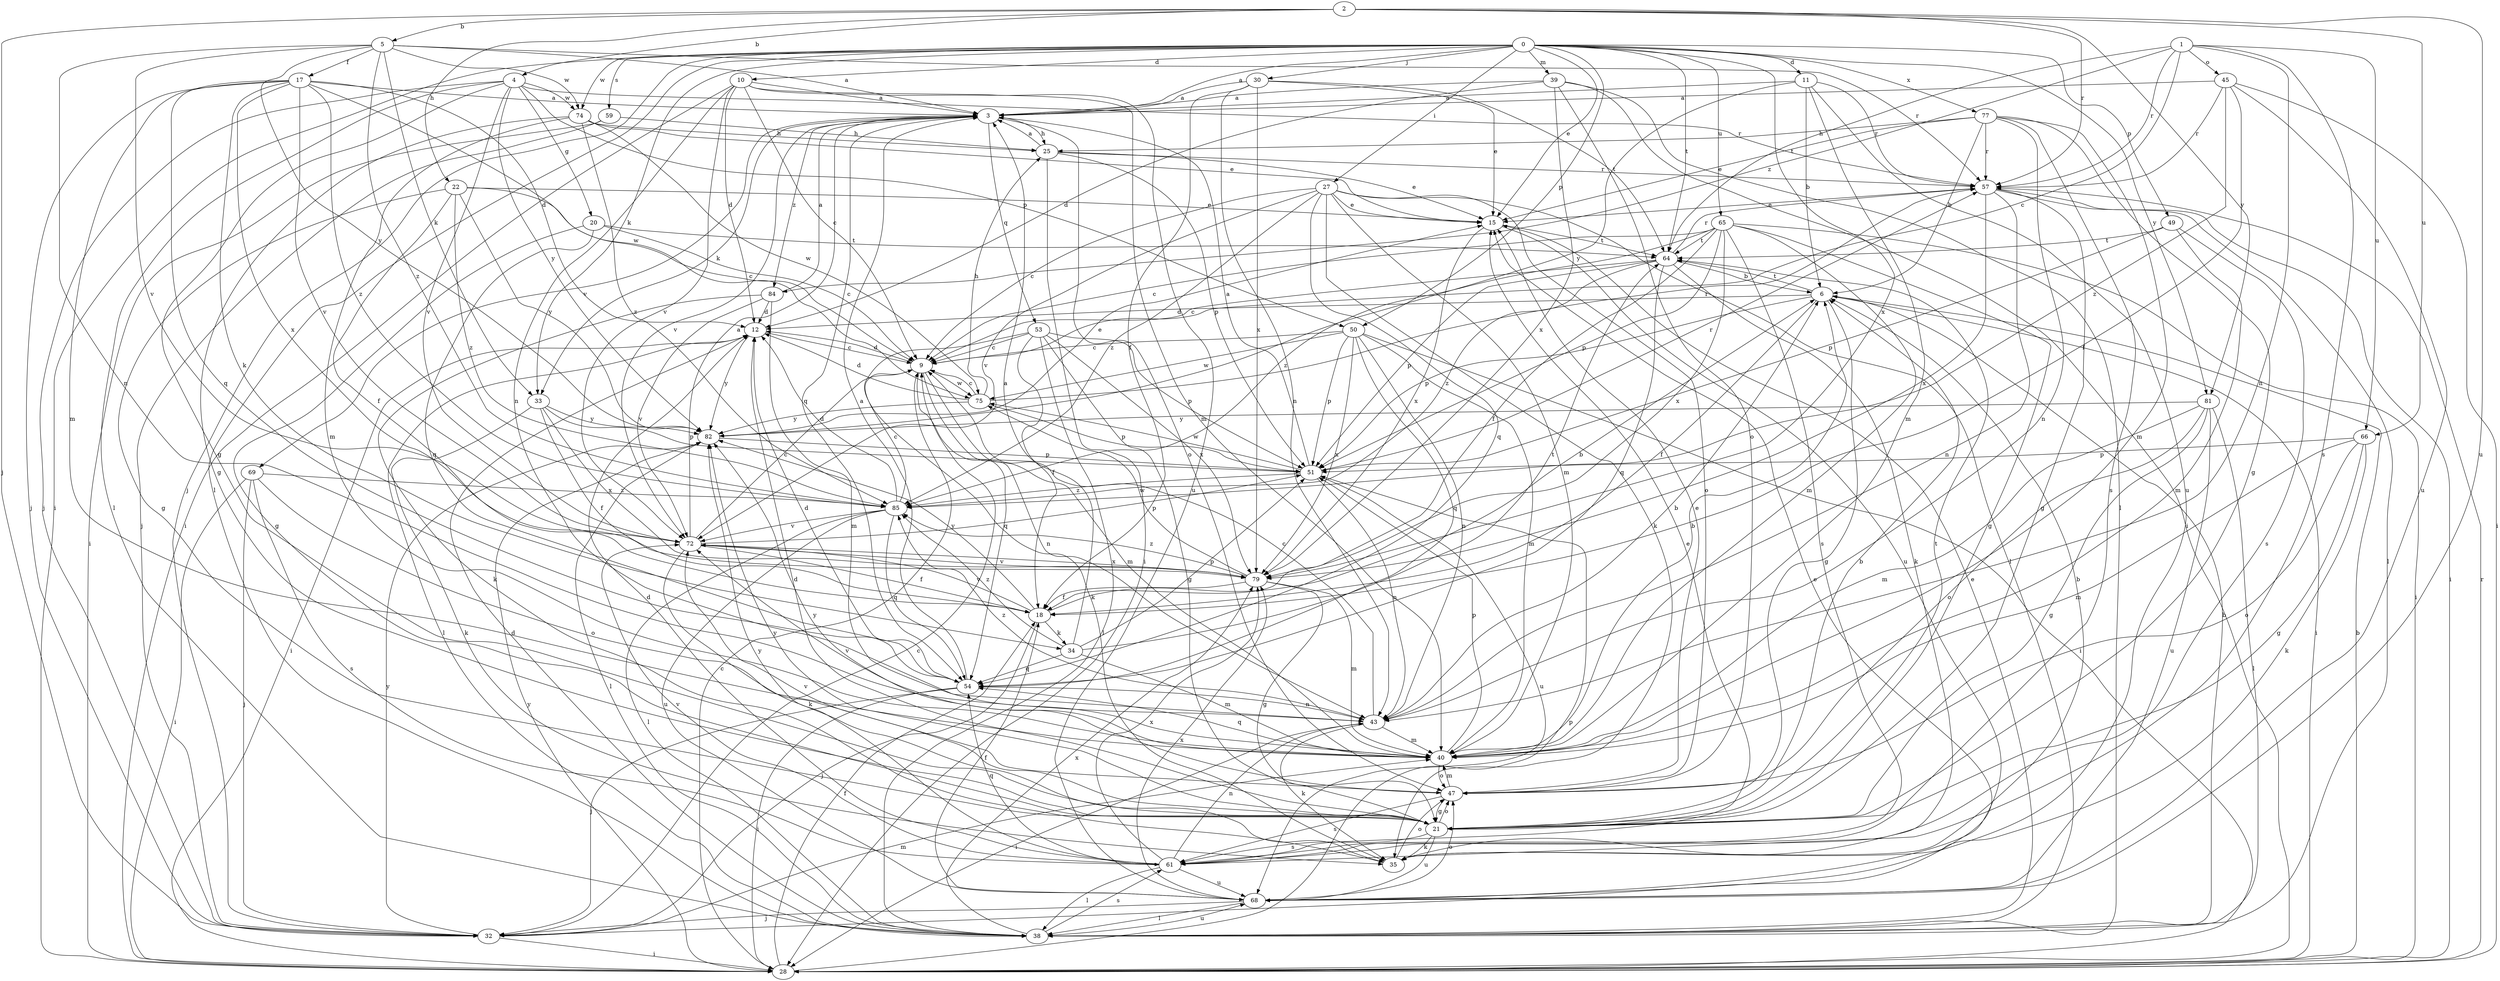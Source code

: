 strict digraph  {
0;
1;
2;
3;
4;
5;
6;
9;
10;
11;
12;
15;
17;
18;
20;
21;
22;
25;
27;
28;
30;
32;
33;
34;
35;
38;
39;
40;
43;
45;
47;
49;
50;
51;
53;
54;
57;
59;
61;
64;
65;
66;
68;
69;
72;
74;
75;
77;
79;
81;
82;
84;
85;
0 -> 3  [label=a];
0 -> 10  [label=d];
0 -> 11  [label=d];
0 -> 15  [label=e];
0 -> 27  [label=i];
0 -> 28  [label=i];
0 -> 30  [label=j];
0 -> 32  [label=j];
0 -> 33  [label=k];
0 -> 38  [label=l];
0 -> 39  [label=m];
0 -> 49  [label=p];
0 -> 50  [label=p];
0 -> 59  [label=s];
0 -> 64  [label=t];
0 -> 65  [label=u];
0 -> 74  [label=w];
0 -> 77  [label=x];
0 -> 79  [label=x];
0 -> 81  [label=y];
1 -> 9  [label=c];
1 -> 43  [label=n];
1 -> 45  [label=o];
1 -> 57  [label=r];
1 -> 61  [label=s];
1 -> 64  [label=t];
1 -> 66  [label=u];
1 -> 84  [label=z];
2 -> 4  [label=b];
2 -> 5  [label=b];
2 -> 22  [label=h];
2 -> 32  [label=j];
2 -> 57  [label=r];
2 -> 66  [label=u];
2 -> 68  [label=u];
2 -> 81  [label=y];
3 -> 25  [label=h];
3 -> 33  [label=k];
3 -> 47  [label=o];
3 -> 53  [label=q];
3 -> 54  [label=q];
3 -> 69  [label=v];
3 -> 72  [label=v];
3 -> 84  [label=z];
4 -> 20  [label=g];
4 -> 21  [label=g];
4 -> 32  [label=j];
4 -> 38  [label=l];
4 -> 50  [label=p];
4 -> 57  [label=r];
4 -> 72  [label=v];
4 -> 74  [label=w];
4 -> 82  [label=y];
5 -> 3  [label=a];
5 -> 17  [label=f];
5 -> 33  [label=k];
5 -> 43  [label=n];
5 -> 57  [label=r];
5 -> 72  [label=v];
5 -> 74  [label=w];
5 -> 82  [label=y];
5 -> 85  [label=z];
6 -> 12  [label=d];
6 -> 18  [label=f];
6 -> 21  [label=g];
6 -> 28  [label=i];
6 -> 51  [label=p];
6 -> 64  [label=t];
9 -> 12  [label=d];
9 -> 40  [label=m];
9 -> 43  [label=n];
9 -> 54  [label=q];
9 -> 75  [label=w];
10 -> 3  [label=a];
10 -> 9  [label=c];
10 -> 12  [label=d];
10 -> 28  [label=i];
10 -> 40  [label=m];
10 -> 43  [label=n];
10 -> 68  [label=u];
10 -> 72  [label=v];
11 -> 3  [label=a];
11 -> 6  [label=b];
11 -> 40  [label=m];
11 -> 57  [label=r];
11 -> 68  [label=u];
11 -> 82  [label=y];
12 -> 9  [label=c];
12 -> 28  [label=i];
12 -> 38  [label=l];
12 -> 82  [label=y];
15 -> 64  [label=t];
15 -> 68  [label=u];
15 -> 79  [label=x];
17 -> 3  [label=a];
17 -> 12  [label=d];
17 -> 32  [label=j];
17 -> 34  [label=k];
17 -> 40  [label=m];
17 -> 54  [label=q];
17 -> 72  [label=v];
17 -> 75  [label=w];
17 -> 79  [label=x];
17 -> 85  [label=z];
18 -> 6  [label=b];
18 -> 32  [label=j];
18 -> 34  [label=k];
18 -> 72  [label=v];
18 -> 82  [label=y];
20 -> 9  [label=c];
20 -> 21  [label=g];
20 -> 54  [label=q];
20 -> 64  [label=t];
21 -> 6  [label=b];
21 -> 12  [label=d];
21 -> 35  [label=k];
21 -> 47  [label=o];
21 -> 61  [label=s];
21 -> 64  [label=t];
21 -> 68  [label=u];
21 -> 72  [label=v];
21 -> 82  [label=y];
22 -> 9  [label=c];
22 -> 15  [label=e];
22 -> 18  [label=f];
22 -> 21  [label=g];
22 -> 82  [label=y];
22 -> 85  [label=z];
25 -> 3  [label=a];
25 -> 15  [label=e];
25 -> 28  [label=i];
25 -> 51  [label=p];
25 -> 57  [label=r];
27 -> 9  [label=c];
27 -> 15  [label=e];
27 -> 35  [label=k];
27 -> 38  [label=l];
27 -> 40  [label=m];
27 -> 47  [label=o];
27 -> 54  [label=q];
27 -> 72  [label=v];
27 -> 85  [label=z];
28 -> 6  [label=b];
28 -> 9  [label=c];
28 -> 18  [label=f];
28 -> 51  [label=p];
28 -> 57  [label=r];
28 -> 82  [label=y];
30 -> 3  [label=a];
30 -> 15  [label=e];
30 -> 18  [label=f];
30 -> 43  [label=n];
30 -> 64  [label=t];
30 -> 79  [label=x];
32 -> 9  [label=c];
32 -> 15  [label=e];
32 -> 28  [label=i];
32 -> 40  [label=m];
32 -> 82  [label=y];
33 -> 18  [label=f];
33 -> 35  [label=k];
33 -> 51  [label=p];
33 -> 79  [label=x];
33 -> 82  [label=y];
34 -> 3  [label=a];
34 -> 40  [label=m];
34 -> 51  [label=p];
34 -> 54  [label=q];
34 -> 64  [label=t];
34 -> 85  [label=z];
35 -> 6  [label=b];
35 -> 47  [label=o];
38 -> 6  [label=b];
38 -> 12  [label=d];
38 -> 15  [label=e];
38 -> 61  [label=s];
38 -> 68  [label=u];
38 -> 79  [label=x];
39 -> 3  [label=a];
39 -> 12  [label=d];
39 -> 28  [label=i];
39 -> 38  [label=l];
39 -> 47  [label=o];
39 -> 79  [label=x];
40 -> 6  [label=b];
40 -> 47  [label=o];
40 -> 51  [label=p];
40 -> 54  [label=q];
40 -> 72  [label=v];
43 -> 6  [label=b];
43 -> 9  [label=c];
43 -> 28  [label=i];
43 -> 35  [label=k];
43 -> 40  [label=m];
43 -> 85  [label=z];
45 -> 3  [label=a];
45 -> 18  [label=f];
45 -> 28  [label=i];
45 -> 57  [label=r];
45 -> 68  [label=u];
45 -> 85  [label=z];
47 -> 15  [label=e];
47 -> 21  [label=g];
47 -> 40  [label=m];
47 -> 61  [label=s];
47 -> 82  [label=y];
49 -> 40  [label=m];
49 -> 51  [label=p];
49 -> 61  [label=s];
49 -> 64  [label=t];
50 -> 9  [label=c];
50 -> 28  [label=i];
50 -> 40  [label=m];
50 -> 43  [label=n];
50 -> 51  [label=p];
50 -> 54  [label=q];
50 -> 75  [label=w];
50 -> 79  [label=x];
51 -> 3  [label=a];
51 -> 43  [label=n];
51 -> 57  [label=r];
51 -> 68  [label=u];
51 -> 75  [label=w];
51 -> 85  [label=z];
53 -> 9  [label=c];
53 -> 18  [label=f];
53 -> 21  [label=g];
53 -> 35  [label=k];
53 -> 38  [label=l];
53 -> 51  [label=p];
53 -> 79  [label=x];
54 -> 3  [label=a];
54 -> 12  [label=d];
54 -> 28  [label=i];
54 -> 32  [label=j];
54 -> 43  [label=n];
57 -> 15  [label=e];
57 -> 21  [label=g];
57 -> 28  [label=i];
57 -> 38  [label=l];
57 -> 43  [label=n];
57 -> 79  [label=x];
59 -> 25  [label=h];
59 -> 28  [label=i];
59 -> 32  [label=j];
61 -> 12  [label=d];
61 -> 15  [label=e];
61 -> 38  [label=l];
61 -> 43  [label=n];
61 -> 54  [label=q];
61 -> 68  [label=u];
61 -> 72  [label=v];
61 -> 79  [label=x];
61 -> 82  [label=y];
64 -> 6  [label=b];
64 -> 9  [label=c];
64 -> 35  [label=k];
64 -> 51  [label=p];
64 -> 54  [label=q];
64 -> 57  [label=r];
64 -> 85  [label=z];
65 -> 9  [label=c];
65 -> 18  [label=f];
65 -> 21  [label=g];
65 -> 28  [label=i];
65 -> 40  [label=m];
65 -> 51  [label=p];
65 -> 61  [label=s];
65 -> 64  [label=t];
65 -> 79  [label=x];
65 -> 85  [label=z];
66 -> 21  [label=g];
66 -> 35  [label=k];
66 -> 40  [label=m];
66 -> 47  [label=o];
66 -> 51  [label=p];
68 -> 18  [label=f];
68 -> 32  [label=j];
68 -> 38  [label=l];
68 -> 47  [label=o];
68 -> 79  [label=x];
69 -> 28  [label=i];
69 -> 32  [label=j];
69 -> 47  [label=o];
69 -> 61  [label=s];
69 -> 85  [label=z];
72 -> 3  [label=a];
72 -> 9  [label=c];
72 -> 18  [label=f];
72 -> 35  [label=k];
72 -> 51  [label=p];
72 -> 79  [label=x];
74 -> 15  [label=e];
74 -> 21  [label=g];
74 -> 25  [label=h];
74 -> 40  [label=m];
74 -> 75  [label=w];
74 -> 85  [label=z];
75 -> 9  [label=c];
75 -> 12  [label=d];
75 -> 25  [label=h];
75 -> 51  [label=p];
75 -> 57  [label=r];
75 -> 82  [label=y];
77 -> 6  [label=b];
77 -> 15  [label=e];
77 -> 21  [label=g];
77 -> 25  [label=h];
77 -> 40  [label=m];
77 -> 43  [label=n];
77 -> 57  [label=r];
77 -> 61  [label=s];
79 -> 18  [label=f];
79 -> 21  [label=g];
79 -> 40  [label=m];
79 -> 72  [label=v];
79 -> 75  [label=w];
79 -> 85  [label=z];
81 -> 21  [label=g];
81 -> 38  [label=l];
81 -> 40  [label=m];
81 -> 47  [label=o];
81 -> 68  [label=u];
81 -> 82  [label=y];
82 -> 15  [label=e];
82 -> 38  [label=l];
82 -> 51  [label=p];
84 -> 3  [label=a];
84 -> 12  [label=d];
84 -> 35  [label=k];
84 -> 40  [label=m];
84 -> 72  [label=v];
85 -> 9  [label=c];
85 -> 12  [label=d];
85 -> 38  [label=l];
85 -> 54  [label=q];
85 -> 68  [label=u];
85 -> 72  [label=v];
}
